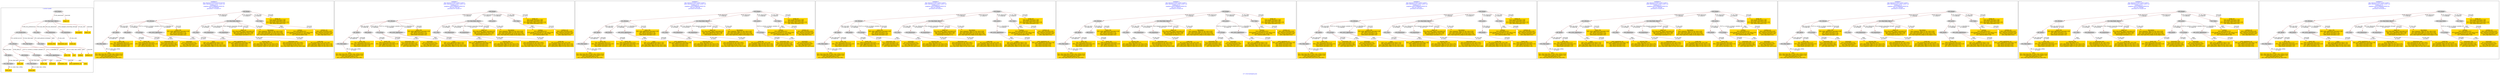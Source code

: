 digraph n0 {
fontcolor="blue"
remincross="true"
label="s27-s-the-huntington.json"
subgraph cluster_0 {
label="1-correct model"
n2[style="filled",color="white",fillcolor="lightgray",label="E12_Production1"];
n3[style="filled",color="white",fillcolor="lightgray",label="E21_Person1"];
n4[style="filled",color="white",fillcolor="lightgray",label="E52_Time-Span3"];
n5[style="filled",color="white",fillcolor="lightgray",label="E55_Type1"];
n6[style="filled",color="white",fillcolor="lightgray",label="E67_Birth1"];
n7[style="filled",color="white",fillcolor="lightgray",label="E69_Death1"];
n8[style="filled",color="white",fillcolor="lightgray",label="E74_Group1"];
n9[style="filled",color="white",fillcolor="lightgray",label="E82_Actor_Appellation1"];
n10[style="filled",color="white",fillcolor="lightgray",label="E22_Man-Made_Object1"];
n11[style="filled",color="white",fillcolor="lightgray",label="E35_Title1"];
n12[style="filled",color="white",fillcolor="lightgray",label="E54_Dimension1"];
n13[style="filled",color="white",fillcolor="lightgray",label="E8_Acquisition1"];
n14[style="filled",color="white",fillcolor="lightgray",label="E38_Image1"];
n15[style="filled",color="white",fillcolor="lightgray",label="E52_Time-Span1"];
n16[style="filled",color="white",fillcolor="lightgray",label="E52_Time-Span2"];
n17[shape="plaintext",style="filled",fillcolor="gold",label="Artwork_Title"];
n18[shape="plaintext",style="filled",fillcolor="gold",label="Death_URI"];
n19[shape="plaintext",style="filled",fillcolor="gold",label="credit_line"];
n20[shape="plaintext",style="filled",fillcolor="gold",label="date"];
n21[shape="plaintext",style="filled",fillcolor="gold",label="nationality"];
n22[shape="plaintext",style="filled",fillcolor="gold",label="artist_appellation_uri"];
n23[shape="plaintext",style="filled",fillcolor="gold",label="dimensions_inch"];
n24[shape="plaintext",style="filled",fillcolor="gold",label="name"];
n25[shape="plaintext",style="filled",fillcolor="gold",label="description"];
n26[shape="plaintext",style="filled",fillcolor="gold",label="artist_URI"];
n27[shape="plaintext",style="filled",fillcolor="gold",label="image_url"];
n28[shape="plaintext",style="filled",fillcolor="gold",label="object_uri"];
n29[shape="plaintext",style="filled",fillcolor="gold",label="medium"];
n30[shape="plaintext",style="filled",fillcolor="gold",label="Nationality_URI"];
n31[shape="plaintext",style="filled",fillcolor="gold",label="death_date"];
n32[shape="plaintext",style="filled",fillcolor="gold",label="Birth_URI"];
n33[shape="plaintext",style="filled",fillcolor="gold",label="birth_date"];
n34[shape="plaintext",style="filled",fillcolor="gold",label="medium_uri"];
}
subgraph cluster_1 {
label="candidate 0\nlink coherence:0.037037037037037035\nnode coherence:0.07142857142857142\nconfidence:1.0\nmapping score:0.3988095238095238\ncost:1610.805839\n-precision:0.73-recall:0.57"
n36[style="filled",color="white",fillcolor="lightgray",label="E21_Person1"];
n37[style="filled",color="white",fillcolor="lightgray",label="E67_Birth1"];
n38[style="filled",color="white",fillcolor="lightgray",label="E69_Death1"];
n39[style="filled",color="white",fillcolor="lightgray",label="E74_Group1"];
n40[style="filled",color="white",fillcolor="lightgray",label="E82_Actor_Appellation1"];
n41[style="filled",color="white",fillcolor="lightgray",label="E22_Man-Made_Object1"];
n42[style="filled",color="white",fillcolor="lightgray",label="E35_Title1"];
n43[style="filled",color="white",fillcolor="lightgray",label="E54_Dimension1"];
n44[style="filled",color="white",fillcolor="lightgray",label="E8_Acquisition1"];
n45[style="filled",color="white",fillcolor="lightgray",label="E38_Image1"];
n46[style="filled",color="white",fillcolor="lightgray",label="E55_Type1"];
n47[style="filled",color="white",fillcolor="lightgray",label="E52_Time-Span1"];
n48[shape="plaintext",style="filled",fillcolor="gold",label="credit_line\n[E8_Acquisition,P3_has_note,0.66]\n[E33_Linguistic_Object,P3_has_note,0.119]\n[E22_Man-Made_Object,P3_has_note,0.119]\n[E73_Information_Object,P3_has_note,0.102]"];
n49[shape="plaintext",style="filled",fillcolor="gold",label="image_url\n[E38_Image,classLink,0.586]\n[E53_Place,classLink,0.146]\n[E22_Man-Made_Object,classLink,0.136]\n[E67_Birth,classLink,0.132]"];
n50[shape="plaintext",style="filled",fillcolor="gold",label="medium\n[E55_Type,label,0.351]\n[E29_Design_or_Procedure,P3_has_note,0.243]\n[E12_Production,P3_has_note,0.208]\n[E57_Material,label,0.198]"];
n51[shape="plaintext",style="filled",fillcolor="gold",label="dimensions_inch\n[E54_Dimension,P3_has_note,0.661]\n[E34_Inscription,P3_has_note,0.141]\n[E12_Production,P3_has_note,0.1]\n[E22_Man-Made_Object,P3_has_note,0.098]"];
n52[shape="plaintext",style="filled",fillcolor="gold",label="medium_uri\n[E55_Type,classLink,0.419]\n[E57_Material,classLink,0.301]\n[E74_Group,classLink,0.239]\n[E55_Type,label,0.041]"];
n53[shape="plaintext",style="filled",fillcolor="gold",label="Nationality_URI\n[E74_Group,classLink,0.715]\n[E55_Type,classLink,0.164]\n[E57_Material,classLink,0.083]\n[E55_Type,label,0.038]"];
n54[shape="plaintext",style="filled",fillcolor="gold",label="date\n[E52_Time-Span,P82_at_some_time_within,0.614]\n[E52_Time-Span,P82a_begin_of_the_begin,0.192]\n[E52_Time-Span,label,0.103]\n[E52_Time-Span,P82b_end_of_the_end,0.091]"];
n55[shape="plaintext",style="filled",fillcolor="gold",label="Artwork_Title\n[E35_Title,label,0.353]\n[E22_Man-Made_Object,P3_has_note,0.244]\n[E73_Information_Object,P3_has_note,0.217]\n[E33_Linguistic_Object,P3_has_note,0.186]"];
n56[shape="plaintext",style="filled",fillcolor="gold",label="nationality\n[E74_Group,label,0.525]\n[E74_Group,classLink,0.362]\n[E55_Type,label,0.061]\n[E21_Person,P3_has_note,0.052]"];
n57[shape="plaintext",style="filled",fillcolor="gold",label="name\n[E82_Actor_Appellation,label,0.702]\n[E8_Acquisition,P3_has_note,0.103]\n[E22_Man-Made_Object,P3_has_note,0.102]\n[E73_Information_Object,P3_has_note,0.092]"];
n58[shape="plaintext",style="filled",fillcolor="gold",label="artist_URI\n[E82_Actor_Appellation,classLink,0.338]\n[E67_Birth,classLink,0.274]\n[E21_Person,classLink,0.246]\n[E69_Death,classLink,0.142]"];
n59[shape="plaintext",style="filled",fillcolor="gold",label="Birth_URI\n[E67_Birth,classLink,0.572]\n[E82_Actor_Appellation,classLink,0.181]\n[E21_Person,classLink,0.129]\n[E69_Death,classLink,0.119]"];
n60[shape="plaintext",style="filled",fillcolor="gold",label="object_uri\n[E22_Man-Made_Object,classLink,0.32]\n[E82_Actor_Appellation,label,0.289]\n[E8_Acquisition,P3_has_note,0.22]\n[E38_Image,classLink,0.171]"];
n61[shape="plaintext",style="filled",fillcolor="gold",label="Death_URI\n[E69_Death,classLink,0.453]\n[E82_Actor_Appellation,classLink,0.218]\n[E67_Birth,classLink,0.173]\n[E21_Person,classLink,0.156]"];
n62[shape="plaintext",style="filled",fillcolor="gold",label="description\n[E33_Linguistic_Object,P3_has_note,0.324]\n[E22_Man-Made_Object,P3_has_note,0.305]\n[E52_Time-Span,P82b_end_of_the_end,0.239]\n[E52_Time-Span,P82a_begin_of_the_begin,0.132]"];
n63[shape="plaintext",style="filled",fillcolor="gold",label="artist_appellation_uri\n[E82_Actor_Appellation,classLink,0.708]\n[E21_Person,classLink,0.209]\n[E67_Birth,classLink,0.055]\n[E69_Death,classLink,0.028]"];
}
subgraph cluster_2 {
label="candidate 1\nlink coherence:0.03571428571428571\nnode coherence:0.07142857142857142\nconfidence:1.0\nmapping score:0.3988095238095238\ncost:1611.805148\n-precision:0.67-recall:0.57"
n65[style="filled",color="white",fillcolor="lightgray",label="E21_Person1"];
n66[style="filled",color="white",fillcolor="lightgray",label="E67_Birth1"];
n67[style="filled",color="white",fillcolor="lightgray",label="E69_Death1"];
n68[style="filled",color="white",fillcolor="lightgray",label="E74_Group1"];
n69[style="filled",color="white",fillcolor="lightgray",label="E82_Actor_Appellation1"];
n70[style="filled",color="white",fillcolor="lightgray",label="E22_Man-Made_Object1"];
n71[style="filled",color="white",fillcolor="lightgray",label="E35_Title1"];
n72[style="filled",color="white",fillcolor="lightgray",label="E54_Dimension1"];
n73[style="filled",color="white",fillcolor="lightgray",label="E8_Acquisition1"];
n74[style="filled",color="white",fillcolor="lightgray",label="E38_Image1"];
n75[style="filled",color="white",fillcolor="lightgray",label="E39_Actor1"];
n76[style="filled",color="white",fillcolor="lightgray",label="E55_Type1"];
n77[style="filled",color="white",fillcolor="lightgray",label="E52_Time-Span1"];
n78[shape="plaintext",style="filled",fillcolor="gold",label="credit_line\n[E8_Acquisition,P3_has_note,0.66]\n[E33_Linguistic_Object,P3_has_note,0.119]\n[E22_Man-Made_Object,P3_has_note,0.119]\n[E73_Information_Object,P3_has_note,0.102]"];
n79[shape="plaintext",style="filled",fillcolor="gold",label="image_url\n[E38_Image,classLink,0.586]\n[E53_Place,classLink,0.146]\n[E22_Man-Made_Object,classLink,0.136]\n[E67_Birth,classLink,0.132]"];
n80[shape="plaintext",style="filled",fillcolor="gold",label="medium\n[E55_Type,label,0.351]\n[E29_Design_or_Procedure,P3_has_note,0.243]\n[E12_Production,P3_has_note,0.208]\n[E57_Material,label,0.198]"];
n81[shape="plaintext",style="filled",fillcolor="gold",label="dimensions_inch\n[E54_Dimension,P3_has_note,0.661]\n[E34_Inscription,P3_has_note,0.141]\n[E12_Production,P3_has_note,0.1]\n[E22_Man-Made_Object,P3_has_note,0.098]"];
n82[shape="plaintext",style="filled",fillcolor="gold",label="medium_uri\n[E55_Type,classLink,0.419]\n[E57_Material,classLink,0.301]\n[E74_Group,classLink,0.239]\n[E55_Type,label,0.041]"];
n83[shape="plaintext",style="filled",fillcolor="gold",label="Nationality_URI\n[E74_Group,classLink,0.715]\n[E55_Type,classLink,0.164]\n[E57_Material,classLink,0.083]\n[E55_Type,label,0.038]"];
n84[shape="plaintext",style="filled",fillcolor="gold",label="date\n[E52_Time-Span,P82_at_some_time_within,0.614]\n[E52_Time-Span,P82a_begin_of_the_begin,0.192]\n[E52_Time-Span,label,0.103]\n[E52_Time-Span,P82b_end_of_the_end,0.091]"];
n85[shape="plaintext",style="filled",fillcolor="gold",label="Artwork_Title\n[E35_Title,label,0.353]\n[E22_Man-Made_Object,P3_has_note,0.244]\n[E73_Information_Object,P3_has_note,0.217]\n[E33_Linguistic_Object,P3_has_note,0.186]"];
n86[shape="plaintext",style="filled",fillcolor="gold",label="nationality\n[E74_Group,label,0.525]\n[E74_Group,classLink,0.362]\n[E55_Type,label,0.061]\n[E21_Person,P3_has_note,0.052]"];
n87[shape="plaintext",style="filled",fillcolor="gold",label="name\n[E82_Actor_Appellation,label,0.702]\n[E8_Acquisition,P3_has_note,0.103]\n[E22_Man-Made_Object,P3_has_note,0.102]\n[E73_Information_Object,P3_has_note,0.092]"];
n88[shape="plaintext",style="filled",fillcolor="gold",label="artist_URI\n[E82_Actor_Appellation,classLink,0.338]\n[E67_Birth,classLink,0.274]\n[E21_Person,classLink,0.246]\n[E69_Death,classLink,0.142]"];
n89[shape="plaintext",style="filled",fillcolor="gold",label="Birth_URI\n[E67_Birth,classLink,0.572]\n[E82_Actor_Appellation,classLink,0.181]\n[E21_Person,classLink,0.129]\n[E69_Death,classLink,0.119]"];
n90[shape="plaintext",style="filled",fillcolor="gold",label="object_uri\n[E22_Man-Made_Object,classLink,0.32]\n[E82_Actor_Appellation,label,0.289]\n[E8_Acquisition,P3_has_note,0.22]\n[E38_Image,classLink,0.171]"];
n91[shape="plaintext",style="filled",fillcolor="gold",label="Death_URI\n[E69_Death,classLink,0.453]\n[E82_Actor_Appellation,classLink,0.218]\n[E67_Birth,classLink,0.173]\n[E21_Person,classLink,0.156]"];
n92[shape="plaintext",style="filled",fillcolor="gold",label="description\n[E33_Linguistic_Object,P3_has_note,0.324]\n[E22_Man-Made_Object,P3_has_note,0.305]\n[E52_Time-Span,P82b_end_of_the_end,0.239]\n[E52_Time-Span,P82a_begin_of_the_begin,0.132]"];
n93[shape="plaintext",style="filled",fillcolor="gold",label="artist_appellation_uri\n[E82_Actor_Appellation,classLink,0.708]\n[E21_Person,classLink,0.209]\n[E67_Birth,classLink,0.055]\n[E69_Death,classLink,0.028]"];
}
subgraph cluster_3 {
label="candidate 2\nlink coherence:0.03571428571428571\nnode coherence:0.07142857142857142\nconfidence:1.0\nmapping score:0.3988095238095238\ncost:1611.805198\n-precision:0.58-recall:0.5"
n95[style="filled",color="white",fillcolor="lightgray",label="E21_Person1"];
n96[style="filled",color="white",fillcolor="lightgray",label="E67_Birth1"];
n97[style="filled",color="white",fillcolor="lightgray",label="E69_Death1"];
n98[style="filled",color="white",fillcolor="lightgray",label="E82_Actor_Appellation1"];
n99[style="filled",color="white",fillcolor="lightgray",label="E22_Man-Made_Object1"];
n100[style="filled",color="white",fillcolor="lightgray",label="E35_Title1"];
n101[style="filled",color="white",fillcolor="lightgray",label="E54_Dimension1"];
n102[style="filled",color="white",fillcolor="lightgray",label="E8_Acquisition1"];
n103[style="filled",color="white",fillcolor="lightgray",label="E38_Image1"];
n104[style="filled",color="white",fillcolor="lightgray",label="E39_Actor1"];
n105[style="filled",color="white",fillcolor="lightgray",label="E55_Type1"];
n106[style="filled",color="white",fillcolor="lightgray",label="E74_Group1"];
n107[style="filled",color="white",fillcolor="lightgray",label="E52_Time-Span1"];
n108[shape="plaintext",style="filled",fillcolor="gold",label="credit_line\n[E8_Acquisition,P3_has_note,0.66]\n[E33_Linguistic_Object,P3_has_note,0.119]\n[E22_Man-Made_Object,P3_has_note,0.119]\n[E73_Information_Object,P3_has_note,0.102]"];
n109[shape="plaintext",style="filled",fillcolor="gold",label="image_url\n[E38_Image,classLink,0.586]\n[E53_Place,classLink,0.146]\n[E22_Man-Made_Object,classLink,0.136]\n[E67_Birth,classLink,0.132]"];
n110[shape="plaintext",style="filled",fillcolor="gold",label="medium\n[E55_Type,label,0.351]\n[E29_Design_or_Procedure,P3_has_note,0.243]\n[E12_Production,P3_has_note,0.208]\n[E57_Material,label,0.198]"];
n111[shape="plaintext",style="filled",fillcolor="gold",label="dimensions_inch\n[E54_Dimension,P3_has_note,0.661]\n[E34_Inscription,P3_has_note,0.141]\n[E12_Production,P3_has_note,0.1]\n[E22_Man-Made_Object,P3_has_note,0.098]"];
n112[shape="plaintext",style="filled",fillcolor="gold",label="medium_uri\n[E55_Type,classLink,0.419]\n[E57_Material,classLink,0.301]\n[E74_Group,classLink,0.239]\n[E55_Type,label,0.041]"];
n113[shape="plaintext",style="filled",fillcolor="gold",label="Nationality_URI\n[E74_Group,classLink,0.715]\n[E55_Type,classLink,0.164]\n[E57_Material,classLink,0.083]\n[E55_Type,label,0.038]"];
n114[shape="plaintext",style="filled",fillcolor="gold",label="date\n[E52_Time-Span,P82_at_some_time_within,0.614]\n[E52_Time-Span,P82a_begin_of_the_begin,0.192]\n[E52_Time-Span,label,0.103]\n[E52_Time-Span,P82b_end_of_the_end,0.091]"];
n115[shape="plaintext",style="filled",fillcolor="gold",label="Artwork_Title\n[E35_Title,label,0.353]\n[E22_Man-Made_Object,P3_has_note,0.244]\n[E73_Information_Object,P3_has_note,0.217]\n[E33_Linguistic_Object,P3_has_note,0.186]"];
n116[shape="plaintext",style="filled",fillcolor="gold",label="nationality\n[E74_Group,label,0.525]\n[E74_Group,classLink,0.362]\n[E55_Type,label,0.061]\n[E21_Person,P3_has_note,0.052]"];
n117[shape="plaintext",style="filled",fillcolor="gold",label="name\n[E82_Actor_Appellation,label,0.702]\n[E8_Acquisition,P3_has_note,0.103]\n[E22_Man-Made_Object,P3_has_note,0.102]\n[E73_Information_Object,P3_has_note,0.092]"];
n118[shape="plaintext",style="filled",fillcolor="gold",label="artist_URI\n[E82_Actor_Appellation,classLink,0.338]\n[E67_Birth,classLink,0.274]\n[E21_Person,classLink,0.246]\n[E69_Death,classLink,0.142]"];
n119[shape="plaintext",style="filled",fillcolor="gold",label="Birth_URI\n[E67_Birth,classLink,0.572]\n[E82_Actor_Appellation,classLink,0.181]\n[E21_Person,classLink,0.129]\n[E69_Death,classLink,0.119]"];
n120[shape="plaintext",style="filled",fillcolor="gold",label="object_uri\n[E22_Man-Made_Object,classLink,0.32]\n[E82_Actor_Appellation,label,0.289]\n[E8_Acquisition,P3_has_note,0.22]\n[E38_Image,classLink,0.171]"];
n121[shape="plaintext",style="filled",fillcolor="gold",label="Death_URI\n[E69_Death,classLink,0.453]\n[E82_Actor_Appellation,classLink,0.218]\n[E67_Birth,classLink,0.173]\n[E21_Person,classLink,0.156]"];
n122[shape="plaintext",style="filled",fillcolor="gold",label="description\n[E33_Linguistic_Object,P3_has_note,0.324]\n[E22_Man-Made_Object,P3_has_note,0.305]\n[E52_Time-Span,P82b_end_of_the_end,0.239]\n[E52_Time-Span,P82a_begin_of_the_begin,0.132]"];
n123[shape="plaintext",style="filled",fillcolor="gold",label="artist_appellation_uri\n[E82_Actor_Appellation,classLink,0.708]\n[E21_Person,classLink,0.209]\n[E67_Birth,classLink,0.055]\n[E69_Death,classLink,0.028]"];
}
subgraph cluster_4 {
label="candidate 3\nlink coherence:0.03571428571428571\nnode coherence:0.07142857142857142\nconfidence:1.0\nmapping score:0.3988095238095238\ncost:1611.805462\n-precision:0.58-recall:0.5"
n125[style="filled",color="white",fillcolor="lightgray",label="E21_Person1"];
n126[style="filled",color="white",fillcolor="lightgray",label="E67_Birth1"];
n127[style="filled",color="white",fillcolor="lightgray",label="E69_Death1"];
n128[style="filled",color="white",fillcolor="lightgray",label="E74_Group1"];
n129[style="filled",color="white",fillcolor="lightgray",label="E22_Man-Made_Object1"];
n130[style="filled",color="white",fillcolor="lightgray",label="E35_Title1"];
n131[style="filled",color="white",fillcolor="lightgray",label="E54_Dimension1"];
n132[style="filled",color="white",fillcolor="lightgray",label="E8_Acquisition1"];
n133[style="filled",color="white",fillcolor="lightgray",label="E38_Image1"];
n134[style="filled",color="white",fillcolor="lightgray",label="E39_Actor1"];
n135[style="filled",color="white",fillcolor="lightgray",label="E55_Type1"];
n136[style="filled",color="white",fillcolor="lightgray",label="E82_Actor_Appellation1"];
n137[style="filled",color="white",fillcolor="lightgray",label="E52_Time-Span1"];
n138[shape="plaintext",style="filled",fillcolor="gold",label="credit_line\n[E8_Acquisition,P3_has_note,0.66]\n[E33_Linguistic_Object,P3_has_note,0.119]\n[E22_Man-Made_Object,P3_has_note,0.119]\n[E73_Information_Object,P3_has_note,0.102]"];
n139[shape="plaintext",style="filled",fillcolor="gold",label="image_url\n[E38_Image,classLink,0.586]\n[E53_Place,classLink,0.146]\n[E22_Man-Made_Object,classLink,0.136]\n[E67_Birth,classLink,0.132]"];
n140[shape="plaintext",style="filled",fillcolor="gold",label="medium\n[E55_Type,label,0.351]\n[E29_Design_or_Procedure,P3_has_note,0.243]\n[E12_Production,P3_has_note,0.208]\n[E57_Material,label,0.198]"];
n141[shape="plaintext",style="filled",fillcolor="gold",label="dimensions_inch\n[E54_Dimension,P3_has_note,0.661]\n[E34_Inscription,P3_has_note,0.141]\n[E12_Production,P3_has_note,0.1]\n[E22_Man-Made_Object,P3_has_note,0.098]"];
n142[shape="plaintext",style="filled",fillcolor="gold",label="medium_uri\n[E55_Type,classLink,0.419]\n[E57_Material,classLink,0.301]\n[E74_Group,classLink,0.239]\n[E55_Type,label,0.041]"];
n143[shape="plaintext",style="filled",fillcolor="gold",label="Nationality_URI\n[E74_Group,classLink,0.715]\n[E55_Type,classLink,0.164]\n[E57_Material,classLink,0.083]\n[E55_Type,label,0.038]"];
n144[shape="plaintext",style="filled",fillcolor="gold",label="date\n[E52_Time-Span,P82_at_some_time_within,0.614]\n[E52_Time-Span,P82a_begin_of_the_begin,0.192]\n[E52_Time-Span,label,0.103]\n[E52_Time-Span,P82b_end_of_the_end,0.091]"];
n145[shape="plaintext",style="filled",fillcolor="gold",label="Artwork_Title\n[E35_Title,label,0.353]\n[E22_Man-Made_Object,P3_has_note,0.244]\n[E73_Information_Object,P3_has_note,0.217]\n[E33_Linguistic_Object,P3_has_note,0.186]"];
n146[shape="plaintext",style="filled",fillcolor="gold",label="nationality\n[E74_Group,label,0.525]\n[E74_Group,classLink,0.362]\n[E55_Type,label,0.061]\n[E21_Person,P3_has_note,0.052]"];
n147[shape="plaintext",style="filled",fillcolor="gold",label="name\n[E82_Actor_Appellation,label,0.702]\n[E8_Acquisition,P3_has_note,0.103]\n[E22_Man-Made_Object,P3_has_note,0.102]\n[E73_Information_Object,P3_has_note,0.092]"];
n148[shape="plaintext",style="filled",fillcolor="gold",label="artist_URI\n[E82_Actor_Appellation,classLink,0.338]\n[E67_Birth,classLink,0.274]\n[E21_Person,classLink,0.246]\n[E69_Death,classLink,0.142]"];
n149[shape="plaintext",style="filled",fillcolor="gold",label="Birth_URI\n[E67_Birth,classLink,0.572]\n[E82_Actor_Appellation,classLink,0.181]\n[E21_Person,classLink,0.129]\n[E69_Death,classLink,0.119]"];
n150[shape="plaintext",style="filled",fillcolor="gold",label="object_uri\n[E22_Man-Made_Object,classLink,0.32]\n[E82_Actor_Appellation,label,0.289]\n[E8_Acquisition,P3_has_note,0.22]\n[E38_Image,classLink,0.171]"];
n151[shape="plaintext",style="filled",fillcolor="gold",label="Death_URI\n[E69_Death,classLink,0.453]\n[E82_Actor_Appellation,classLink,0.218]\n[E67_Birth,classLink,0.173]\n[E21_Person,classLink,0.156]"];
n152[shape="plaintext",style="filled",fillcolor="gold",label="description\n[E33_Linguistic_Object,P3_has_note,0.324]\n[E22_Man-Made_Object,P3_has_note,0.305]\n[E52_Time-Span,P82b_end_of_the_end,0.239]\n[E52_Time-Span,P82a_begin_of_the_begin,0.132]"];
n153[shape="plaintext",style="filled",fillcolor="gold",label="artist_appellation_uri\n[E82_Actor_Appellation,classLink,0.708]\n[E21_Person,classLink,0.209]\n[E67_Birth,classLink,0.055]\n[E69_Death,classLink,0.028]"];
}
subgraph cluster_5 {
label="candidate 4\nlink coherence:0.03571428571428571\nnode coherence:0.07142857142857142\nconfidence:1.0\nmapping score:0.3988095238095238\ncost:1611.805512\n-precision:0.5-recall:0.43"
n155[style="filled",color="white",fillcolor="lightgray",label="E21_Person1"];
n156[style="filled",color="white",fillcolor="lightgray",label="E67_Birth1"];
n157[style="filled",color="white",fillcolor="lightgray",label="E69_Death1"];
n158[style="filled",color="white",fillcolor="lightgray",label="E22_Man-Made_Object1"];
n159[style="filled",color="white",fillcolor="lightgray",label="E35_Title1"];
n160[style="filled",color="white",fillcolor="lightgray",label="E54_Dimension1"];
n161[style="filled",color="white",fillcolor="lightgray",label="E8_Acquisition1"];
n162[style="filled",color="white",fillcolor="lightgray",label="E38_Image1"];
n163[style="filled",color="white",fillcolor="lightgray",label="E39_Actor1"];
n164[style="filled",color="white",fillcolor="lightgray",label="E55_Type1"];
n165[style="filled",color="white",fillcolor="lightgray",label="E74_Group1"];
n166[style="filled",color="white",fillcolor="lightgray",label="E82_Actor_Appellation1"];
n167[style="filled",color="white",fillcolor="lightgray",label="E52_Time-Span1"];
n168[shape="plaintext",style="filled",fillcolor="gold",label="credit_line\n[E8_Acquisition,P3_has_note,0.66]\n[E33_Linguistic_Object,P3_has_note,0.119]\n[E22_Man-Made_Object,P3_has_note,0.119]\n[E73_Information_Object,P3_has_note,0.102]"];
n169[shape="plaintext",style="filled",fillcolor="gold",label="image_url\n[E38_Image,classLink,0.586]\n[E53_Place,classLink,0.146]\n[E22_Man-Made_Object,classLink,0.136]\n[E67_Birth,classLink,0.132]"];
n170[shape="plaintext",style="filled",fillcolor="gold",label="medium\n[E55_Type,label,0.351]\n[E29_Design_or_Procedure,P3_has_note,0.243]\n[E12_Production,P3_has_note,0.208]\n[E57_Material,label,0.198]"];
n171[shape="plaintext",style="filled",fillcolor="gold",label="dimensions_inch\n[E54_Dimension,P3_has_note,0.661]\n[E34_Inscription,P3_has_note,0.141]\n[E12_Production,P3_has_note,0.1]\n[E22_Man-Made_Object,P3_has_note,0.098]"];
n172[shape="plaintext",style="filled",fillcolor="gold",label="medium_uri\n[E55_Type,classLink,0.419]\n[E57_Material,classLink,0.301]\n[E74_Group,classLink,0.239]\n[E55_Type,label,0.041]"];
n173[shape="plaintext",style="filled",fillcolor="gold",label="Nationality_URI\n[E74_Group,classLink,0.715]\n[E55_Type,classLink,0.164]\n[E57_Material,classLink,0.083]\n[E55_Type,label,0.038]"];
n174[shape="plaintext",style="filled",fillcolor="gold",label="date\n[E52_Time-Span,P82_at_some_time_within,0.614]\n[E52_Time-Span,P82a_begin_of_the_begin,0.192]\n[E52_Time-Span,label,0.103]\n[E52_Time-Span,P82b_end_of_the_end,0.091]"];
n175[shape="plaintext",style="filled",fillcolor="gold",label="Artwork_Title\n[E35_Title,label,0.353]\n[E22_Man-Made_Object,P3_has_note,0.244]\n[E73_Information_Object,P3_has_note,0.217]\n[E33_Linguistic_Object,P3_has_note,0.186]"];
n176[shape="plaintext",style="filled",fillcolor="gold",label="nationality\n[E74_Group,label,0.525]\n[E74_Group,classLink,0.362]\n[E55_Type,label,0.061]\n[E21_Person,P3_has_note,0.052]"];
n177[shape="plaintext",style="filled",fillcolor="gold",label="name\n[E82_Actor_Appellation,label,0.702]\n[E8_Acquisition,P3_has_note,0.103]\n[E22_Man-Made_Object,P3_has_note,0.102]\n[E73_Information_Object,P3_has_note,0.092]"];
n178[shape="plaintext",style="filled",fillcolor="gold",label="artist_URI\n[E82_Actor_Appellation,classLink,0.338]\n[E67_Birth,classLink,0.274]\n[E21_Person,classLink,0.246]\n[E69_Death,classLink,0.142]"];
n179[shape="plaintext",style="filled",fillcolor="gold",label="Birth_URI\n[E67_Birth,classLink,0.572]\n[E82_Actor_Appellation,classLink,0.181]\n[E21_Person,classLink,0.129]\n[E69_Death,classLink,0.119]"];
n180[shape="plaintext",style="filled",fillcolor="gold",label="object_uri\n[E22_Man-Made_Object,classLink,0.32]\n[E82_Actor_Appellation,label,0.289]\n[E8_Acquisition,P3_has_note,0.22]\n[E38_Image,classLink,0.171]"];
n181[shape="plaintext",style="filled",fillcolor="gold",label="Death_URI\n[E69_Death,classLink,0.453]\n[E82_Actor_Appellation,classLink,0.218]\n[E67_Birth,classLink,0.173]\n[E21_Person,classLink,0.156]"];
n182[shape="plaintext",style="filled",fillcolor="gold",label="description\n[E33_Linguistic_Object,P3_has_note,0.324]\n[E22_Man-Made_Object,P3_has_note,0.305]\n[E52_Time-Span,P82b_end_of_the_end,0.239]\n[E52_Time-Span,P82a_begin_of_the_begin,0.132]"];
n183[shape="plaintext",style="filled",fillcolor="gold",label="artist_appellation_uri\n[E82_Actor_Appellation,classLink,0.708]\n[E21_Person,classLink,0.209]\n[E67_Birth,classLink,0.055]\n[E69_Death,classLink,0.028]"];
}
subgraph cluster_6 {
label="candidate 5\nlink coherence:0.03571428571428571\nnode coherence:0.07142857142857142\nconfidence:1.0\nmapping score:0.3988095238095238\ncost:1611.805544\n-precision:0.58-recall:0.5"
n185[style="filled",color="white",fillcolor="lightgray",label="E21_Person1"];
n186[style="filled",color="white",fillcolor="lightgray",label="E67_Birth1"];
n187[style="filled",color="white",fillcolor="lightgray",label="E74_Group1"];
n188[style="filled",color="white",fillcolor="lightgray",label="E82_Actor_Appellation1"];
n189[style="filled",color="white",fillcolor="lightgray",label="E22_Man-Made_Object1"];
n190[style="filled",color="white",fillcolor="lightgray",label="E35_Title1"];
n191[style="filled",color="white",fillcolor="lightgray",label="E54_Dimension1"];
n192[style="filled",color="white",fillcolor="lightgray",label="E8_Acquisition1"];
n193[style="filled",color="white",fillcolor="lightgray",label="E38_Image1"];
n194[style="filled",color="white",fillcolor="lightgray",label="E39_Actor1"];
n195[style="filled",color="white",fillcolor="lightgray",label="E55_Type1"];
n196[style="filled",color="white",fillcolor="lightgray",label="E69_Death1"];
n197[style="filled",color="white",fillcolor="lightgray",label="E52_Time-Span1"];
n198[shape="plaintext",style="filled",fillcolor="gold",label="credit_line\n[E8_Acquisition,P3_has_note,0.66]\n[E33_Linguistic_Object,P3_has_note,0.119]\n[E22_Man-Made_Object,P3_has_note,0.119]\n[E73_Information_Object,P3_has_note,0.102]"];
n199[shape="plaintext",style="filled",fillcolor="gold",label="image_url\n[E38_Image,classLink,0.586]\n[E53_Place,classLink,0.146]\n[E22_Man-Made_Object,classLink,0.136]\n[E67_Birth,classLink,0.132]"];
n200[shape="plaintext",style="filled",fillcolor="gold",label="medium\n[E55_Type,label,0.351]\n[E29_Design_or_Procedure,P3_has_note,0.243]\n[E12_Production,P3_has_note,0.208]\n[E57_Material,label,0.198]"];
n201[shape="plaintext",style="filled",fillcolor="gold",label="dimensions_inch\n[E54_Dimension,P3_has_note,0.661]\n[E34_Inscription,P3_has_note,0.141]\n[E12_Production,P3_has_note,0.1]\n[E22_Man-Made_Object,P3_has_note,0.098]"];
n202[shape="plaintext",style="filled",fillcolor="gold",label="medium_uri\n[E55_Type,classLink,0.419]\n[E57_Material,classLink,0.301]\n[E74_Group,classLink,0.239]\n[E55_Type,label,0.041]"];
n203[shape="plaintext",style="filled",fillcolor="gold",label="Nationality_URI\n[E74_Group,classLink,0.715]\n[E55_Type,classLink,0.164]\n[E57_Material,classLink,0.083]\n[E55_Type,label,0.038]"];
n204[shape="plaintext",style="filled",fillcolor="gold",label="date\n[E52_Time-Span,P82_at_some_time_within,0.614]\n[E52_Time-Span,P82a_begin_of_the_begin,0.192]\n[E52_Time-Span,label,0.103]\n[E52_Time-Span,P82b_end_of_the_end,0.091]"];
n205[shape="plaintext",style="filled",fillcolor="gold",label="Artwork_Title\n[E35_Title,label,0.353]\n[E22_Man-Made_Object,P3_has_note,0.244]\n[E73_Information_Object,P3_has_note,0.217]\n[E33_Linguistic_Object,P3_has_note,0.186]"];
n206[shape="plaintext",style="filled",fillcolor="gold",label="nationality\n[E74_Group,label,0.525]\n[E74_Group,classLink,0.362]\n[E55_Type,label,0.061]\n[E21_Person,P3_has_note,0.052]"];
n207[shape="plaintext",style="filled",fillcolor="gold",label="name\n[E82_Actor_Appellation,label,0.702]\n[E8_Acquisition,P3_has_note,0.103]\n[E22_Man-Made_Object,P3_has_note,0.102]\n[E73_Information_Object,P3_has_note,0.092]"];
n208[shape="plaintext",style="filled",fillcolor="gold",label="artist_URI\n[E82_Actor_Appellation,classLink,0.338]\n[E67_Birth,classLink,0.274]\n[E21_Person,classLink,0.246]\n[E69_Death,classLink,0.142]"];
n209[shape="plaintext",style="filled",fillcolor="gold",label="Birth_URI\n[E67_Birth,classLink,0.572]\n[E82_Actor_Appellation,classLink,0.181]\n[E21_Person,classLink,0.129]\n[E69_Death,classLink,0.119]"];
n210[shape="plaintext",style="filled",fillcolor="gold",label="object_uri\n[E22_Man-Made_Object,classLink,0.32]\n[E82_Actor_Appellation,label,0.289]\n[E8_Acquisition,P3_has_note,0.22]\n[E38_Image,classLink,0.171]"];
n211[shape="plaintext",style="filled",fillcolor="gold",label="Death_URI\n[E69_Death,classLink,0.453]\n[E82_Actor_Appellation,classLink,0.218]\n[E67_Birth,classLink,0.173]\n[E21_Person,classLink,0.156]"];
n212[shape="plaintext",style="filled",fillcolor="gold",label="description\n[E33_Linguistic_Object,P3_has_note,0.324]\n[E22_Man-Made_Object,P3_has_note,0.305]\n[E52_Time-Span,P82b_end_of_the_end,0.239]\n[E52_Time-Span,P82a_begin_of_the_begin,0.132]"];
n213[shape="plaintext",style="filled",fillcolor="gold",label="artist_appellation_uri\n[E82_Actor_Appellation,classLink,0.708]\n[E21_Person,classLink,0.209]\n[E67_Birth,classLink,0.055]\n[E69_Death,classLink,0.028]"];
}
subgraph cluster_7 {
label="candidate 6\nlink coherence:0.03571428571428571\nnode coherence:0.07142857142857142\nconfidence:1.0\nmapping score:0.3988095238095238\ncost:1611.805594\n-precision:0.5-recall:0.43"
n215[style="filled",color="white",fillcolor="lightgray",label="E21_Person1"];
n216[style="filled",color="white",fillcolor="lightgray",label="E67_Birth1"];
n217[style="filled",color="white",fillcolor="lightgray",label="E82_Actor_Appellation1"];
n218[style="filled",color="white",fillcolor="lightgray",label="E22_Man-Made_Object1"];
n219[style="filled",color="white",fillcolor="lightgray",label="E35_Title1"];
n220[style="filled",color="white",fillcolor="lightgray",label="E54_Dimension1"];
n221[style="filled",color="white",fillcolor="lightgray",label="E8_Acquisition1"];
n222[style="filled",color="white",fillcolor="lightgray",label="E38_Image1"];
n223[style="filled",color="white",fillcolor="lightgray",label="E39_Actor1"];
n224[style="filled",color="white",fillcolor="lightgray",label="E55_Type1"];
n225[style="filled",color="white",fillcolor="lightgray",label="E69_Death1"];
n226[style="filled",color="white",fillcolor="lightgray",label="E74_Group1"];
n227[style="filled",color="white",fillcolor="lightgray",label="E52_Time-Span1"];
n228[shape="plaintext",style="filled",fillcolor="gold",label="credit_line\n[E8_Acquisition,P3_has_note,0.66]\n[E33_Linguistic_Object,P3_has_note,0.119]\n[E22_Man-Made_Object,P3_has_note,0.119]\n[E73_Information_Object,P3_has_note,0.102]"];
n229[shape="plaintext",style="filled",fillcolor="gold",label="image_url\n[E38_Image,classLink,0.586]\n[E53_Place,classLink,0.146]\n[E22_Man-Made_Object,classLink,0.136]\n[E67_Birth,classLink,0.132]"];
n230[shape="plaintext",style="filled",fillcolor="gold",label="medium\n[E55_Type,label,0.351]\n[E29_Design_or_Procedure,P3_has_note,0.243]\n[E12_Production,P3_has_note,0.208]\n[E57_Material,label,0.198]"];
n231[shape="plaintext",style="filled",fillcolor="gold",label="dimensions_inch\n[E54_Dimension,P3_has_note,0.661]\n[E34_Inscription,P3_has_note,0.141]\n[E12_Production,P3_has_note,0.1]\n[E22_Man-Made_Object,P3_has_note,0.098]"];
n232[shape="plaintext",style="filled",fillcolor="gold",label="medium_uri\n[E55_Type,classLink,0.419]\n[E57_Material,classLink,0.301]\n[E74_Group,classLink,0.239]\n[E55_Type,label,0.041]"];
n233[shape="plaintext",style="filled",fillcolor="gold",label="Nationality_URI\n[E74_Group,classLink,0.715]\n[E55_Type,classLink,0.164]\n[E57_Material,classLink,0.083]\n[E55_Type,label,0.038]"];
n234[shape="plaintext",style="filled",fillcolor="gold",label="date\n[E52_Time-Span,P82_at_some_time_within,0.614]\n[E52_Time-Span,P82a_begin_of_the_begin,0.192]\n[E52_Time-Span,label,0.103]\n[E52_Time-Span,P82b_end_of_the_end,0.091]"];
n235[shape="plaintext",style="filled",fillcolor="gold",label="Artwork_Title\n[E35_Title,label,0.353]\n[E22_Man-Made_Object,P3_has_note,0.244]\n[E73_Information_Object,P3_has_note,0.217]\n[E33_Linguistic_Object,P3_has_note,0.186]"];
n236[shape="plaintext",style="filled",fillcolor="gold",label="nationality\n[E74_Group,label,0.525]\n[E74_Group,classLink,0.362]\n[E55_Type,label,0.061]\n[E21_Person,P3_has_note,0.052]"];
n237[shape="plaintext",style="filled",fillcolor="gold",label="name\n[E82_Actor_Appellation,label,0.702]\n[E8_Acquisition,P3_has_note,0.103]\n[E22_Man-Made_Object,P3_has_note,0.102]\n[E73_Information_Object,P3_has_note,0.092]"];
n238[shape="plaintext",style="filled",fillcolor="gold",label="artist_URI\n[E82_Actor_Appellation,classLink,0.338]\n[E67_Birth,classLink,0.274]\n[E21_Person,classLink,0.246]\n[E69_Death,classLink,0.142]"];
n239[shape="plaintext",style="filled",fillcolor="gold",label="Birth_URI\n[E67_Birth,classLink,0.572]\n[E82_Actor_Appellation,classLink,0.181]\n[E21_Person,classLink,0.129]\n[E69_Death,classLink,0.119]"];
n240[shape="plaintext",style="filled",fillcolor="gold",label="object_uri\n[E22_Man-Made_Object,classLink,0.32]\n[E82_Actor_Appellation,label,0.289]\n[E8_Acquisition,P3_has_note,0.22]\n[E38_Image,classLink,0.171]"];
n241[shape="plaintext",style="filled",fillcolor="gold",label="Death_URI\n[E69_Death,classLink,0.453]\n[E82_Actor_Appellation,classLink,0.218]\n[E67_Birth,classLink,0.173]\n[E21_Person,classLink,0.156]"];
n242[shape="plaintext",style="filled",fillcolor="gold",label="description\n[E33_Linguistic_Object,P3_has_note,0.324]\n[E22_Man-Made_Object,P3_has_note,0.305]\n[E52_Time-Span,P82b_end_of_the_end,0.239]\n[E52_Time-Span,P82a_begin_of_the_begin,0.132]"];
n243[shape="plaintext",style="filled",fillcolor="gold",label="artist_appellation_uri\n[E82_Actor_Appellation,classLink,0.708]\n[E21_Person,classLink,0.209]\n[E67_Birth,classLink,0.055]\n[E69_Death,classLink,0.028]"];
}
subgraph cluster_8 {
label="candidate 7\nlink coherence:0.03571428571428571\nnode coherence:0.07142857142857142\nconfidence:1.0\nmapping score:0.3988095238095238\ncost:1611.805858\n-precision:0.5-recall:0.43"
n245[style="filled",color="white",fillcolor="lightgray",label="E21_Person1"];
n246[style="filled",color="white",fillcolor="lightgray",label="E67_Birth1"];
n247[style="filled",color="white",fillcolor="lightgray",label="E74_Group1"];
n248[style="filled",color="white",fillcolor="lightgray",label="E22_Man-Made_Object1"];
n249[style="filled",color="white",fillcolor="lightgray",label="E35_Title1"];
n250[style="filled",color="white",fillcolor="lightgray",label="E54_Dimension1"];
n251[style="filled",color="white",fillcolor="lightgray",label="E8_Acquisition1"];
n252[style="filled",color="white",fillcolor="lightgray",label="E38_Image1"];
n253[style="filled",color="white",fillcolor="lightgray",label="E39_Actor1"];
n254[style="filled",color="white",fillcolor="lightgray",label="E55_Type1"];
n255[style="filled",color="white",fillcolor="lightgray",label="E69_Death1"];
n256[style="filled",color="white",fillcolor="lightgray",label="E82_Actor_Appellation1"];
n257[style="filled",color="white",fillcolor="lightgray",label="E52_Time-Span1"];
n258[shape="plaintext",style="filled",fillcolor="gold",label="credit_line\n[E8_Acquisition,P3_has_note,0.66]\n[E33_Linguistic_Object,P3_has_note,0.119]\n[E22_Man-Made_Object,P3_has_note,0.119]\n[E73_Information_Object,P3_has_note,0.102]"];
n259[shape="plaintext",style="filled",fillcolor="gold",label="image_url\n[E38_Image,classLink,0.586]\n[E53_Place,classLink,0.146]\n[E22_Man-Made_Object,classLink,0.136]\n[E67_Birth,classLink,0.132]"];
n260[shape="plaintext",style="filled",fillcolor="gold",label="medium\n[E55_Type,label,0.351]\n[E29_Design_or_Procedure,P3_has_note,0.243]\n[E12_Production,P3_has_note,0.208]\n[E57_Material,label,0.198]"];
n261[shape="plaintext",style="filled",fillcolor="gold",label="dimensions_inch\n[E54_Dimension,P3_has_note,0.661]\n[E34_Inscription,P3_has_note,0.141]\n[E12_Production,P3_has_note,0.1]\n[E22_Man-Made_Object,P3_has_note,0.098]"];
n262[shape="plaintext",style="filled",fillcolor="gold",label="medium_uri\n[E55_Type,classLink,0.419]\n[E57_Material,classLink,0.301]\n[E74_Group,classLink,0.239]\n[E55_Type,label,0.041]"];
n263[shape="plaintext",style="filled",fillcolor="gold",label="Nationality_URI\n[E74_Group,classLink,0.715]\n[E55_Type,classLink,0.164]\n[E57_Material,classLink,0.083]\n[E55_Type,label,0.038]"];
n264[shape="plaintext",style="filled",fillcolor="gold",label="date\n[E52_Time-Span,P82_at_some_time_within,0.614]\n[E52_Time-Span,P82a_begin_of_the_begin,0.192]\n[E52_Time-Span,label,0.103]\n[E52_Time-Span,P82b_end_of_the_end,0.091]"];
n265[shape="plaintext",style="filled",fillcolor="gold",label="Artwork_Title\n[E35_Title,label,0.353]\n[E22_Man-Made_Object,P3_has_note,0.244]\n[E73_Information_Object,P3_has_note,0.217]\n[E33_Linguistic_Object,P3_has_note,0.186]"];
n266[shape="plaintext",style="filled",fillcolor="gold",label="nationality\n[E74_Group,label,0.525]\n[E74_Group,classLink,0.362]\n[E55_Type,label,0.061]\n[E21_Person,P3_has_note,0.052]"];
n267[shape="plaintext",style="filled",fillcolor="gold",label="name\n[E82_Actor_Appellation,label,0.702]\n[E8_Acquisition,P3_has_note,0.103]\n[E22_Man-Made_Object,P3_has_note,0.102]\n[E73_Information_Object,P3_has_note,0.092]"];
n268[shape="plaintext",style="filled",fillcolor="gold",label="artist_URI\n[E82_Actor_Appellation,classLink,0.338]\n[E67_Birth,classLink,0.274]\n[E21_Person,classLink,0.246]\n[E69_Death,classLink,0.142]"];
n269[shape="plaintext",style="filled",fillcolor="gold",label="Birth_URI\n[E67_Birth,classLink,0.572]\n[E82_Actor_Appellation,classLink,0.181]\n[E21_Person,classLink,0.129]\n[E69_Death,classLink,0.119]"];
n270[shape="plaintext",style="filled",fillcolor="gold",label="object_uri\n[E22_Man-Made_Object,classLink,0.32]\n[E82_Actor_Appellation,label,0.289]\n[E8_Acquisition,P3_has_note,0.22]\n[E38_Image,classLink,0.171]"];
n271[shape="plaintext",style="filled",fillcolor="gold",label="Death_URI\n[E69_Death,classLink,0.453]\n[E82_Actor_Appellation,classLink,0.218]\n[E67_Birth,classLink,0.173]\n[E21_Person,classLink,0.156]"];
n272[shape="plaintext",style="filled",fillcolor="gold",label="description\n[E33_Linguistic_Object,P3_has_note,0.324]\n[E22_Man-Made_Object,P3_has_note,0.305]\n[E52_Time-Span,P82b_end_of_the_end,0.239]\n[E52_Time-Span,P82a_begin_of_the_begin,0.132]"];
n273[shape="plaintext",style="filled",fillcolor="gold",label="artist_appellation_uri\n[E82_Actor_Appellation,classLink,0.708]\n[E21_Person,classLink,0.209]\n[E67_Birth,classLink,0.055]\n[E69_Death,classLink,0.028]"];
}
subgraph cluster_9 {
label="candidate 8\nlink coherence:0.03571428571428571\nnode coherence:0.07142857142857142\nconfidence:1.0\nmapping score:0.3988095238095238\ncost:1611.805908\n-precision:0.42-recall:0.36"
n275[style="filled",color="white",fillcolor="lightgray",label="E21_Person1"];
n276[style="filled",color="white",fillcolor="lightgray",label="E67_Birth1"];
n277[style="filled",color="white",fillcolor="lightgray",label="E22_Man-Made_Object1"];
n278[style="filled",color="white",fillcolor="lightgray",label="E35_Title1"];
n279[style="filled",color="white",fillcolor="lightgray",label="E54_Dimension1"];
n280[style="filled",color="white",fillcolor="lightgray",label="E8_Acquisition1"];
n281[style="filled",color="white",fillcolor="lightgray",label="E38_Image1"];
n282[style="filled",color="white",fillcolor="lightgray",label="E39_Actor1"];
n283[style="filled",color="white",fillcolor="lightgray",label="E55_Type1"];
n284[style="filled",color="white",fillcolor="lightgray",label="E69_Death1"];
n285[style="filled",color="white",fillcolor="lightgray",label="E74_Group1"];
n286[style="filled",color="white",fillcolor="lightgray",label="E82_Actor_Appellation1"];
n287[style="filled",color="white",fillcolor="lightgray",label="E52_Time-Span1"];
n288[shape="plaintext",style="filled",fillcolor="gold",label="credit_line\n[E8_Acquisition,P3_has_note,0.66]\n[E33_Linguistic_Object,P3_has_note,0.119]\n[E22_Man-Made_Object,P3_has_note,0.119]\n[E73_Information_Object,P3_has_note,0.102]"];
n289[shape="plaintext",style="filled",fillcolor="gold",label="image_url\n[E38_Image,classLink,0.586]\n[E53_Place,classLink,0.146]\n[E22_Man-Made_Object,classLink,0.136]\n[E67_Birth,classLink,0.132]"];
n290[shape="plaintext",style="filled",fillcolor="gold",label="medium\n[E55_Type,label,0.351]\n[E29_Design_or_Procedure,P3_has_note,0.243]\n[E12_Production,P3_has_note,0.208]\n[E57_Material,label,0.198]"];
n291[shape="plaintext",style="filled",fillcolor="gold",label="dimensions_inch\n[E54_Dimension,P3_has_note,0.661]\n[E34_Inscription,P3_has_note,0.141]\n[E12_Production,P3_has_note,0.1]\n[E22_Man-Made_Object,P3_has_note,0.098]"];
n292[shape="plaintext",style="filled",fillcolor="gold",label="medium_uri\n[E55_Type,classLink,0.419]\n[E57_Material,classLink,0.301]\n[E74_Group,classLink,0.239]\n[E55_Type,label,0.041]"];
n293[shape="plaintext",style="filled",fillcolor="gold",label="Nationality_URI\n[E74_Group,classLink,0.715]\n[E55_Type,classLink,0.164]\n[E57_Material,classLink,0.083]\n[E55_Type,label,0.038]"];
n294[shape="plaintext",style="filled",fillcolor="gold",label="date\n[E52_Time-Span,P82_at_some_time_within,0.614]\n[E52_Time-Span,P82a_begin_of_the_begin,0.192]\n[E52_Time-Span,label,0.103]\n[E52_Time-Span,P82b_end_of_the_end,0.091]"];
n295[shape="plaintext",style="filled",fillcolor="gold",label="Artwork_Title\n[E35_Title,label,0.353]\n[E22_Man-Made_Object,P3_has_note,0.244]\n[E73_Information_Object,P3_has_note,0.217]\n[E33_Linguistic_Object,P3_has_note,0.186]"];
n296[shape="plaintext",style="filled",fillcolor="gold",label="nationality\n[E74_Group,label,0.525]\n[E74_Group,classLink,0.362]\n[E55_Type,label,0.061]\n[E21_Person,P3_has_note,0.052]"];
n297[shape="plaintext",style="filled",fillcolor="gold",label="name\n[E82_Actor_Appellation,label,0.702]\n[E8_Acquisition,P3_has_note,0.103]\n[E22_Man-Made_Object,P3_has_note,0.102]\n[E73_Information_Object,P3_has_note,0.092]"];
n298[shape="plaintext",style="filled",fillcolor="gold",label="artist_URI\n[E82_Actor_Appellation,classLink,0.338]\n[E67_Birth,classLink,0.274]\n[E21_Person,classLink,0.246]\n[E69_Death,classLink,0.142]"];
n299[shape="plaintext",style="filled",fillcolor="gold",label="Birth_URI\n[E67_Birth,classLink,0.572]\n[E82_Actor_Appellation,classLink,0.181]\n[E21_Person,classLink,0.129]\n[E69_Death,classLink,0.119]"];
n300[shape="plaintext",style="filled",fillcolor="gold",label="object_uri\n[E22_Man-Made_Object,classLink,0.32]\n[E82_Actor_Appellation,label,0.289]\n[E8_Acquisition,P3_has_note,0.22]\n[E38_Image,classLink,0.171]"];
n301[shape="plaintext",style="filled",fillcolor="gold",label="Death_URI\n[E69_Death,classLink,0.453]\n[E82_Actor_Appellation,classLink,0.218]\n[E67_Birth,classLink,0.173]\n[E21_Person,classLink,0.156]"];
n302[shape="plaintext",style="filled",fillcolor="gold",label="description\n[E33_Linguistic_Object,P3_has_note,0.324]\n[E22_Man-Made_Object,P3_has_note,0.305]\n[E52_Time-Span,P82b_end_of_the_end,0.239]\n[E52_Time-Span,P82a_begin_of_the_begin,0.132]"];
n303[shape="plaintext",style="filled",fillcolor="gold",label="artist_appellation_uri\n[E82_Actor_Appellation,classLink,0.708]\n[E21_Person,classLink,0.209]\n[E67_Birth,classLink,0.055]\n[E69_Death,classLink,0.028]"];
}
subgraph cluster_10 {
label="candidate 9\nlink coherence:0.03571428571428571\nnode coherence:0.07142857142857142\nconfidence:1.0\nmapping score:0.3988095238095238\ncost:1611.810043\n-precision:0.58-recall:0.5"
n305[style="filled",color="white",fillcolor="lightgray",label="E21_Person1"];
n306[style="filled",color="white",fillcolor="lightgray",label="E67_Birth1"];
n307[style="filled",color="white",fillcolor="lightgray",label="E69_Death1"];
n308[style="filled",color="white",fillcolor="lightgray",label="E82_Actor_Appellation1"];
n309[style="filled",color="white",fillcolor="lightgray",label="E22_Man-Made_Object1"];
n310[style="filled",color="white",fillcolor="lightgray",label="E35_Title1"];
n311[style="filled",color="white",fillcolor="lightgray",label="E54_Dimension1"];
n312[style="filled",color="white",fillcolor="lightgray",label="E8_Acquisition1"];
n313[style="filled",color="white",fillcolor="lightgray",label="E38_Image1"];
n314[style="filled",color="white",fillcolor="lightgray",label="E40_Legal_Body1"];
n315[style="filled",color="white",fillcolor="lightgray",label="E55_Type1"];
n316[style="filled",color="white",fillcolor="lightgray",label="E74_Group1"];
n317[style="filled",color="white",fillcolor="lightgray",label="E52_Time-Span1"];
n318[shape="plaintext",style="filled",fillcolor="gold",label="credit_line\n[E8_Acquisition,P3_has_note,0.66]\n[E33_Linguistic_Object,P3_has_note,0.119]\n[E22_Man-Made_Object,P3_has_note,0.119]\n[E73_Information_Object,P3_has_note,0.102]"];
n319[shape="plaintext",style="filled",fillcolor="gold",label="image_url\n[E38_Image,classLink,0.586]\n[E53_Place,classLink,0.146]\n[E22_Man-Made_Object,classLink,0.136]\n[E67_Birth,classLink,0.132]"];
n320[shape="plaintext",style="filled",fillcolor="gold",label="medium\n[E55_Type,label,0.351]\n[E29_Design_or_Procedure,P3_has_note,0.243]\n[E12_Production,P3_has_note,0.208]\n[E57_Material,label,0.198]"];
n321[shape="plaintext",style="filled",fillcolor="gold",label="dimensions_inch\n[E54_Dimension,P3_has_note,0.661]\n[E34_Inscription,P3_has_note,0.141]\n[E12_Production,P3_has_note,0.1]\n[E22_Man-Made_Object,P3_has_note,0.098]"];
n322[shape="plaintext",style="filled",fillcolor="gold",label="medium_uri\n[E55_Type,classLink,0.419]\n[E57_Material,classLink,0.301]\n[E74_Group,classLink,0.239]\n[E55_Type,label,0.041]"];
n323[shape="plaintext",style="filled",fillcolor="gold",label="Nationality_URI\n[E74_Group,classLink,0.715]\n[E55_Type,classLink,0.164]\n[E57_Material,classLink,0.083]\n[E55_Type,label,0.038]"];
n324[shape="plaintext",style="filled",fillcolor="gold",label="date\n[E52_Time-Span,P82_at_some_time_within,0.614]\n[E52_Time-Span,P82a_begin_of_the_begin,0.192]\n[E52_Time-Span,label,0.103]\n[E52_Time-Span,P82b_end_of_the_end,0.091]"];
n325[shape="plaintext",style="filled",fillcolor="gold",label="Artwork_Title\n[E35_Title,label,0.353]\n[E22_Man-Made_Object,P3_has_note,0.244]\n[E73_Information_Object,P3_has_note,0.217]\n[E33_Linguistic_Object,P3_has_note,0.186]"];
n326[shape="plaintext",style="filled",fillcolor="gold",label="nationality\n[E74_Group,label,0.525]\n[E74_Group,classLink,0.362]\n[E55_Type,label,0.061]\n[E21_Person,P3_has_note,0.052]"];
n327[shape="plaintext",style="filled",fillcolor="gold",label="name\n[E82_Actor_Appellation,label,0.702]\n[E8_Acquisition,P3_has_note,0.103]\n[E22_Man-Made_Object,P3_has_note,0.102]\n[E73_Information_Object,P3_has_note,0.092]"];
n328[shape="plaintext",style="filled",fillcolor="gold",label="artist_URI\n[E82_Actor_Appellation,classLink,0.338]\n[E67_Birth,classLink,0.274]\n[E21_Person,classLink,0.246]\n[E69_Death,classLink,0.142]"];
n329[shape="plaintext",style="filled",fillcolor="gold",label="Birth_URI\n[E67_Birth,classLink,0.572]\n[E82_Actor_Appellation,classLink,0.181]\n[E21_Person,classLink,0.129]\n[E69_Death,classLink,0.119]"];
n330[shape="plaintext",style="filled",fillcolor="gold",label="object_uri\n[E22_Man-Made_Object,classLink,0.32]\n[E82_Actor_Appellation,label,0.289]\n[E8_Acquisition,P3_has_note,0.22]\n[E38_Image,classLink,0.171]"];
n331[shape="plaintext",style="filled",fillcolor="gold",label="Death_URI\n[E69_Death,classLink,0.453]\n[E82_Actor_Appellation,classLink,0.218]\n[E67_Birth,classLink,0.173]\n[E21_Person,classLink,0.156]"];
n332[shape="plaintext",style="filled",fillcolor="gold",label="description\n[E33_Linguistic_Object,P3_has_note,0.324]\n[E22_Man-Made_Object,P3_has_note,0.305]\n[E52_Time-Span,P82b_end_of_the_end,0.239]\n[E52_Time-Span,P82a_begin_of_the_begin,0.132]"];
n333[shape="plaintext",style="filled",fillcolor="gold",label="artist_appellation_uri\n[E82_Actor_Appellation,classLink,0.708]\n[E21_Person,classLink,0.209]\n[E67_Birth,classLink,0.055]\n[E69_Death,classLink,0.028]"];
}
n2 -> n3[color="brown",fontcolor="black",label="P14_carried_out_by"]
n2 -> n4[color="brown",fontcolor="black",label="P4_has_time-span"]
n2 -> n5[color="brown",fontcolor="black",label="P32_used_general_technique"]
n3 -> n6[color="brown",fontcolor="black",label="P98i_was_born"]
n3 -> n7[color="brown",fontcolor="black",label="P100i_died_in"]
n3 -> n8[color="brown",fontcolor="black",label="P107i_is_current_or_former_member_of"]
n3 -> n9[color="brown",fontcolor="black",label="P131_is_identified_by"]
n10 -> n2[color="brown",fontcolor="black",label="P108i_was_produced_by"]
n10 -> n11[color="brown",fontcolor="black",label="P102_has_title"]
n10 -> n12[color="brown",fontcolor="black",label="P43_has_dimension"]
n10 -> n13[color="brown",fontcolor="black",label="P24i_changed_ownership_through"]
n14 -> n10[color="brown",fontcolor="black",label="P138_represents"]
n6 -> n15[color="brown",fontcolor="black",label="P4_has_time-span"]
n7 -> n16[color="brown",fontcolor="black",label="P4_has_time-span"]
n11 -> n17[color="brown",fontcolor="black",label="label"]
n7 -> n18[color="brown",fontcolor="black",label="classLink"]
n13 -> n19[color="brown",fontcolor="black",label="P3_has_note"]
n4 -> n20[color="brown",fontcolor="black",label="P82_at_some_time_within"]
n8 -> n21[color="brown",fontcolor="black",label="label"]
n9 -> n22[color="brown",fontcolor="black",label="classLink"]
n12 -> n23[color="brown",fontcolor="black",label="P3_has_note"]
n9 -> n24[color="brown",fontcolor="black",label="label"]
n10 -> n25[color="brown",fontcolor="black",label="P3_has_note"]
n3 -> n26[color="brown",fontcolor="black",label="classLink"]
n14 -> n27[color="brown",fontcolor="black",label="classLink"]
n10 -> n28[color="brown",fontcolor="black",label="classLink"]
n5 -> n29[color="brown",fontcolor="black",label="label"]
n8 -> n30[color="brown",fontcolor="black",label="classLink"]
n16 -> n31[color="brown",fontcolor="black",label="P82_at_some_time_within"]
n6 -> n32[color="brown",fontcolor="black",label="classLink"]
n15 -> n33[color="brown",fontcolor="black",label="P82_at_some_time_within"]
n5 -> n34[color="brown",fontcolor="black",label="classLink"]
n36 -> n37[color="brown",fontcolor="black",label="P98i_was_born\nw=0.993786"]
n36 -> n38[color="brown",fontcolor="black",label="P100i_died_in\nw=0.995499"]
n36 -> n39[color="brown",fontcolor="black",label="P107i_is_current_or_former_member_of\nw=0.995691"]
n36 -> n40[color="brown",fontcolor="black",label="P131_is_identified_by\nw=0.992637"]
n41 -> n42[color="brown",fontcolor="black",label="P102_has_title\nw=0.976935"]
n41 -> n43[color="brown",fontcolor="black",label="P43_has_dimension\nw=0.914539"]
n41 -> n44[color="brown",fontcolor="black",label="P24i_changed_ownership_through\nw=0.977372"]
n45 -> n36[color="brown",fontcolor="black",label="P138_represents\nw=0.999308"]
n45 -> n41[color="brown",fontcolor="black",label="P138_represents\nw=0.983075"]
n45 -> n46[color="brown",fontcolor="black",label="P2_has_type\nw=0.983207"]
n37 -> n47[color="brown",fontcolor="black",label="P4_has_time-span\nw=0.993791"]
n44 -> n48[color="brown",fontcolor="black",label="P3_has_note\nw=100.0"]
n45 -> n49[color="brown",fontcolor="black",label="classLink\nw=100.0"]
n46 -> n50[color="brown",fontcolor="black",label="label\nw=100.0"]
n43 -> n51[color="brown",fontcolor="black",label="P3_has_note\nw=100.0"]
n46 -> n52[color="brown",fontcolor="black",label="classLink\nw=100.0"]
n39 -> n53[color="brown",fontcolor="black",label="classLink\nw=100.0"]
n47 -> n54[color="brown",fontcolor="black",label="P82_at_some_time_within\nw=100.0"]
n42 -> n55[color="brown",fontcolor="black",label="label\nw=100.0"]
n39 -> n56[color="brown",fontcolor="black",label="label\nw=100.0"]
n40 -> n57[color="brown",fontcolor="black",label="label\nw=100.0"]
n36 -> n58[color="brown",fontcolor="black",label="classLink\nw=100.0"]
n37 -> n59[color="brown",fontcolor="black",label="classLink\nw=100.0"]
n41 -> n60[color="brown",fontcolor="black",label="classLink\nw=100.0"]
n38 -> n61[color="brown",fontcolor="black",label="classLink\nw=100.0"]
n41 -> n62[color="brown",fontcolor="black",label="P3_has_note\nw=100.0"]
n40 -> n63[color="brown",fontcolor="black",label="classLink\nw=100.0"]
n65 -> n66[color="brown",fontcolor="black",label="P98i_was_born\nw=0.993786"]
n65 -> n67[color="brown",fontcolor="black",label="P100i_died_in\nw=0.995499"]
n65 -> n68[color="brown",fontcolor="black",label="P107i_is_current_or_former_member_of\nw=0.995691"]
n65 -> n69[color="brown",fontcolor="black",label="P131_is_identified_by\nw=0.992637"]
n70 -> n71[color="brown",fontcolor="black",label="P102_has_title\nw=0.976935"]
n70 -> n72[color="brown",fontcolor="black",label="P43_has_dimension\nw=0.914539"]
n70 -> n73[color="brown",fontcolor="black",label="P24i_changed_ownership_through\nw=0.977372"]
n74 -> n65[color="brown",fontcolor="black",label="P138_represents\nw=0.999308"]
n74 -> n70[color="brown",fontcolor="black",label="P138_represents\nw=0.983075"]
n74 -> n75[color="brown",fontcolor="black",label="P138_represents\nw=0.999308"]
n74 -> n76[color="brown",fontcolor="black",label="P2_has_type\nw=0.983207"]
n66 -> n77[color="brown",fontcolor="black",label="P4_has_time-span\nw=0.993791"]
n73 -> n78[color="brown",fontcolor="black",label="P3_has_note\nw=100.0"]
n74 -> n79[color="brown",fontcolor="black",label="classLink\nw=100.0"]
n76 -> n80[color="brown",fontcolor="black",label="label\nw=100.0"]
n72 -> n81[color="brown",fontcolor="black",label="P3_has_note\nw=100.0"]
n76 -> n82[color="brown",fontcolor="black",label="classLink\nw=100.0"]
n68 -> n83[color="brown",fontcolor="black",label="classLink\nw=100.0"]
n77 -> n84[color="brown",fontcolor="black",label="P82_at_some_time_within\nw=100.0"]
n71 -> n85[color="brown",fontcolor="black",label="label\nw=100.0"]
n68 -> n86[color="brown",fontcolor="black",label="label\nw=100.0"]
n69 -> n87[color="brown",fontcolor="black",label="label\nw=100.0"]
n65 -> n88[color="brown",fontcolor="black",label="classLink\nw=100.0"]
n66 -> n89[color="brown",fontcolor="black",label="classLink\nw=100.0"]
n70 -> n90[color="brown",fontcolor="black",label="classLink\nw=100.0"]
n67 -> n91[color="brown",fontcolor="black",label="classLink\nw=100.0"]
n70 -> n92[color="brown",fontcolor="black",label="P3_has_note\nw=100.0"]
n69 -> n93[color="brown",fontcolor="black",label="classLink\nw=100.0"]
n95 -> n96[color="brown",fontcolor="black",label="P98i_was_born\nw=0.993786"]
n95 -> n97[color="brown",fontcolor="black",label="P100i_died_in\nw=0.995499"]
n95 -> n98[color="brown",fontcolor="black",label="P131_is_identified_by\nw=0.992637"]
n99 -> n100[color="brown",fontcolor="black",label="P102_has_title\nw=0.976935"]
n99 -> n101[color="brown",fontcolor="black",label="P43_has_dimension\nw=0.914539"]
n99 -> n102[color="brown",fontcolor="black",label="P24i_changed_ownership_through\nw=0.977372"]
n103 -> n95[color="brown",fontcolor="black",label="P138_represents\nw=0.999308"]
n103 -> n99[color="brown",fontcolor="black",label="P138_represents\nw=0.983075"]
n103 -> n104[color="brown",fontcolor="black",label="P138_represents\nw=0.999308"]
n103 -> n105[color="brown",fontcolor="black",label="P2_has_type\nw=0.983207"]
n104 -> n106[color="brown",fontcolor="black",label="P107i_is_current_or_former_member_of\nw=0.995741"]
n96 -> n107[color="brown",fontcolor="black",label="P4_has_time-span\nw=0.993791"]
n102 -> n108[color="brown",fontcolor="black",label="P3_has_note\nw=100.0"]
n103 -> n109[color="brown",fontcolor="black",label="classLink\nw=100.0"]
n105 -> n110[color="brown",fontcolor="black",label="label\nw=100.0"]
n101 -> n111[color="brown",fontcolor="black",label="P3_has_note\nw=100.0"]
n105 -> n112[color="brown",fontcolor="black",label="classLink\nw=100.0"]
n106 -> n113[color="brown",fontcolor="black",label="classLink\nw=100.0"]
n107 -> n114[color="brown",fontcolor="black",label="P82_at_some_time_within\nw=100.0"]
n100 -> n115[color="brown",fontcolor="black",label="label\nw=100.0"]
n106 -> n116[color="brown",fontcolor="black",label="label\nw=100.0"]
n98 -> n117[color="brown",fontcolor="black",label="label\nw=100.0"]
n95 -> n118[color="brown",fontcolor="black",label="classLink\nw=100.0"]
n96 -> n119[color="brown",fontcolor="black",label="classLink\nw=100.0"]
n99 -> n120[color="brown",fontcolor="black",label="classLink\nw=100.0"]
n97 -> n121[color="brown",fontcolor="black",label="classLink\nw=100.0"]
n99 -> n122[color="brown",fontcolor="black",label="P3_has_note\nw=100.0"]
n98 -> n123[color="brown",fontcolor="black",label="classLink\nw=100.0"]
n125 -> n126[color="brown",fontcolor="black",label="P98i_was_born\nw=0.993786"]
n125 -> n127[color="brown",fontcolor="black",label="P100i_died_in\nw=0.995499"]
n125 -> n128[color="brown",fontcolor="black",label="P107i_is_current_or_former_member_of\nw=0.995691"]
n129 -> n130[color="brown",fontcolor="black",label="P102_has_title\nw=0.976935"]
n129 -> n131[color="brown",fontcolor="black",label="P43_has_dimension\nw=0.914539"]
n129 -> n132[color="brown",fontcolor="black",label="P24i_changed_ownership_through\nw=0.977372"]
n133 -> n125[color="brown",fontcolor="black",label="P138_represents\nw=0.999308"]
n133 -> n129[color="brown",fontcolor="black",label="P138_represents\nw=0.983075"]
n133 -> n134[color="brown",fontcolor="black",label="P138_represents\nw=0.999308"]
n133 -> n135[color="brown",fontcolor="black",label="P2_has_type\nw=0.983207"]
n134 -> n136[color="brown",fontcolor="black",label="P131_is_identified_by\nw=0.992951"]
n126 -> n137[color="brown",fontcolor="black",label="P4_has_time-span\nw=0.993791"]
n132 -> n138[color="brown",fontcolor="black",label="P3_has_note\nw=100.0"]
n133 -> n139[color="brown",fontcolor="black",label="classLink\nw=100.0"]
n135 -> n140[color="brown",fontcolor="black",label="label\nw=100.0"]
n131 -> n141[color="brown",fontcolor="black",label="P3_has_note\nw=100.0"]
n135 -> n142[color="brown",fontcolor="black",label="classLink\nw=100.0"]
n128 -> n143[color="brown",fontcolor="black",label="classLink\nw=100.0"]
n137 -> n144[color="brown",fontcolor="black",label="P82_at_some_time_within\nw=100.0"]
n130 -> n145[color="brown",fontcolor="black",label="label\nw=100.0"]
n128 -> n146[color="brown",fontcolor="black",label="label\nw=100.0"]
n136 -> n147[color="brown",fontcolor="black",label="label\nw=100.0"]
n125 -> n148[color="brown",fontcolor="black",label="classLink\nw=100.0"]
n126 -> n149[color="brown",fontcolor="black",label="classLink\nw=100.0"]
n129 -> n150[color="brown",fontcolor="black",label="classLink\nw=100.0"]
n127 -> n151[color="brown",fontcolor="black",label="classLink\nw=100.0"]
n129 -> n152[color="brown",fontcolor="black",label="P3_has_note\nw=100.0"]
n136 -> n153[color="brown",fontcolor="black",label="classLink\nw=100.0"]
n155 -> n156[color="brown",fontcolor="black",label="P98i_was_born\nw=0.993786"]
n155 -> n157[color="brown",fontcolor="black",label="P100i_died_in\nw=0.995499"]
n158 -> n159[color="brown",fontcolor="black",label="P102_has_title\nw=0.976935"]
n158 -> n160[color="brown",fontcolor="black",label="P43_has_dimension\nw=0.914539"]
n158 -> n161[color="brown",fontcolor="black",label="P24i_changed_ownership_through\nw=0.977372"]
n162 -> n155[color="brown",fontcolor="black",label="P138_represents\nw=0.999308"]
n162 -> n158[color="brown",fontcolor="black",label="P138_represents\nw=0.983075"]
n162 -> n163[color="brown",fontcolor="black",label="P138_represents\nw=0.999308"]
n162 -> n164[color="brown",fontcolor="black",label="P2_has_type\nw=0.983207"]
n163 -> n165[color="brown",fontcolor="black",label="P107i_is_current_or_former_member_of\nw=0.995741"]
n163 -> n166[color="brown",fontcolor="black",label="P131_is_identified_by\nw=0.992951"]
n156 -> n167[color="brown",fontcolor="black",label="P4_has_time-span\nw=0.993791"]
n161 -> n168[color="brown",fontcolor="black",label="P3_has_note\nw=100.0"]
n162 -> n169[color="brown",fontcolor="black",label="classLink\nw=100.0"]
n164 -> n170[color="brown",fontcolor="black",label="label\nw=100.0"]
n160 -> n171[color="brown",fontcolor="black",label="P3_has_note\nw=100.0"]
n164 -> n172[color="brown",fontcolor="black",label="classLink\nw=100.0"]
n165 -> n173[color="brown",fontcolor="black",label="classLink\nw=100.0"]
n167 -> n174[color="brown",fontcolor="black",label="P82_at_some_time_within\nw=100.0"]
n159 -> n175[color="brown",fontcolor="black",label="label\nw=100.0"]
n165 -> n176[color="brown",fontcolor="black",label="label\nw=100.0"]
n166 -> n177[color="brown",fontcolor="black",label="label\nw=100.0"]
n155 -> n178[color="brown",fontcolor="black",label="classLink\nw=100.0"]
n156 -> n179[color="brown",fontcolor="black",label="classLink\nw=100.0"]
n158 -> n180[color="brown",fontcolor="black",label="classLink\nw=100.0"]
n157 -> n181[color="brown",fontcolor="black",label="classLink\nw=100.0"]
n158 -> n182[color="brown",fontcolor="black",label="P3_has_note\nw=100.0"]
n166 -> n183[color="brown",fontcolor="black",label="classLink\nw=100.0"]
n185 -> n186[color="brown",fontcolor="black",label="P98i_was_born\nw=0.993786"]
n185 -> n187[color="brown",fontcolor="black",label="P107i_is_current_or_former_member_of\nw=0.995691"]
n185 -> n188[color="brown",fontcolor="black",label="P131_is_identified_by\nw=0.992637"]
n189 -> n190[color="brown",fontcolor="black",label="P102_has_title\nw=0.976935"]
n189 -> n191[color="brown",fontcolor="black",label="P43_has_dimension\nw=0.914539"]
n189 -> n192[color="brown",fontcolor="black",label="P24i_changed_ownership_through\nw=0.977372"]
n193 -> n185[color="brown",fontcolor="black",label="P138_represents\nw=0.999308"]
n193 -> n189[color="brown",fontcolor="black",label="P138_represents\nw=0.983075"]
n193 -> n194[color="brown",fontcolor="black",label="P138_represents\nw=0.999308"]
n193 -> n195[color="brown",fontcolor="black",label="P2_has_type\nw=0.983207"]
n194 -> n196[color="brown",fontcolor="black",label="P100i_died_in\nw=0.995896"]
n186 -> n197[color="brown",fontcolor="black",label="P4_has_time-span\nw=0.993791"]
n192 -> n198[color="brown",fontcolor="black",label="P3_has_note\nw=100.0"]
n193 -> n199[color="brown",fontcolor="black",label="classLink\nw=100.0"]
n195 -> n200[color="brown",fontcolor="black",label="label\nw=100.0"]
n191 -> n201[color="brown",fontcolor="black",label="P3_has_note\nw=100.0"]
n195 -> n202[color="brown",fontcolor="black",label="classLink\nw=100.0"]
n187 -> n203[color="brown",fontcolor="black",label="classLink\nw=100.0"]
n197 -> n204[color="brown",fontcolor="black",label="P82_at_some_time_within\nw=100.0"]
n190 -> n205[color="brown",fontcolor="black",label="label\nw=100.0"]
n187 -> n206[color="brown",fontcolor="black",label="label\nw=100.0"]
n188 -> n207[color="brown",fontcolor="black",label="label\nw=100.0"]
n185 -> n208[color="brown",fontcolor="black",label="classLink\nw=100.0"]
n186 -> n209[color="brown",fontcolor="black",label="classLink\nw=100.0"]
n189 -> n210[color="brown",fontcolor="black",label="classLink\nw=100.0"]
n196 -> n211[color="brown",fontcolor="black",label="classLink\nw=100.0"]
n189 -> n212[color="brown",fontcolor="black",label="P3_has_note\nw=100.0"]
n188 -> n213[color="brown",fontcolor="black",label="classLink\nw=100.0"]
n215 -> n216[color="brown",fontcolor="black",label="P98i_was_born\nw=0.993786"]
n215 -> n217[color="brown",fontcolor="black",label="P131_is_identified_by\nw=0.992637"]
n218 -> n219[color="brown",fontcolor="black",label="P102_has_title\nw=0.976935"]
n218 -> n220[color="brown",fontcolor="black",label="P43_has_dimension\nw=0.914539"]
n218 -> n221[color="brown",fontcolor="black",label="P24i_changed_ownership_through\nw=0.977372"]
n222 -> n215[color="brown",fontcolor="black",label="P138_represents\nw=0.999308"]
n222 -> n218[color="brown",fontcolor="black",label="P138_represents\nw=0.983075"]
n222 -> n223[color="brown",fontcolor="black",label="P138_represents\nw=0.999308"]
n222 -> n224[color="brown",fontcolor="black",label="P2_has_type\nw=0.983207"]
n223 -> n225[color="brown",fontcolor="black",label="P100i_died_in\nw=0.995896"]
n223 -> n226[color="brown",fontcolor="black",label="P107i_is_current_or_former_member_of\nw=0.995741"]
n216 -> n227[color="brown",fontcolor="black",label="P4_has_time-span\nw=0.993791"]
n221 -> n228[color="brown",fontcolor="black",label="P3_has_note\nw=100.0"]
n222 -> n229[color="brown",fontcolor="black",label="classLink\nw=100.0"]
n224 -> n230[color="brown",fontcolor="black",label="label\nw=100.0"]
n220 -> n231[color="brown",fontcolor="black",label="P3_has_note\nw=100.0"]
n224 -> n232[color="brown",fontcolor="black",label="classLink\nw=100.0"]
n226 -> n233[color="brown",fontcolor="black",label="classLink\nw=100.0"]
n227 -> n234[color="brown",fontcolor="black",label="P82_at_some_time_within\nw=100.0"]
n219 -> n235[color="brown",fontcolor="black",label="label\nw=100.0"]
n226 -> n236[color="brown",fontcolor="black",label="label\nw=100.0"]
n217 -> n237[color="brown",fontcolor="black",label="label\nw=100.0"]
n215 -> n238[color="brown",fontcolor="black",label="classLink\nw=100.0"]
n216 -> n239[color="brown",fontcolor="black",label="classLink\nw=100.0"]
n218 -> n240[color="brown",fontcolor="black",label="classLink\nw=100.0"]
n225 -> n241[color="brown",fontcolor="black",label="classLink\nw=100.0"]
n218 -> n242[color="brown",fontcolor="black",label="P3_has_note\nw=100.0"]
n217 -> n243[color="brown",fontcolor="black",label="classLink\nw=100.0"]
n245 -> n246[color="brown",fontcolor="black",label="P98i_was_born\nw=0.993786"]
n245 -> n247[color="brown",fontcolor="black",label="P107i_is_current_or_former_member_of\nw=0.995691"]
n248 -> n249[color="brown",fontcolor="black",label="P102_has_title\nw=0.976935"]
n248 -> n250[color="brown",fontcolor="black",label="P43_has_dimension\nw=0.914539"]
n248 -> n251[color="brown",fontcolor="black",label="P24i_changed_ownership_through\nw=0.977372"]
n252 -> n245[color="brown",fontcolor="black",label="P138_represents\nw=0.999308"]
n252 -> n248[color="brown",fontcolor="black",label="P138_represents\nw=0.983075"]
n252 -> n253[color="brown",fontcolor="black",label="P138_represents\nw=0.999308"]
n252 -> n254[color="brown",fontcolor="black",label="P2_has_type\nw=0.983207"]
n253 -> n255[color="brown",fontcolor="black",label="P100i_died_in\nw=0.995896"]
n253 -> n256[color="brown",fontcolor="black",label="P131_is_identified_by\nw=0.992951"]
n246 -> n257[color="brown",fontcolor="black",label="P4_has_time-span\nw=0.993791"]
n251 -> n258[color="brown",fontcolor="black",label="P3_has_note\nw=100.0"]
n252 -> n259[color="brown",fontcolor="black",label="classLink\nw=100.0"]
n254 -> n260[color="brown",fontcolor="black",label="label\nw=100.0"]
n250 -> n261[color="brown",fontcolor="black",label="P3_has_note\nw=100.0"]
n254 -> n262[color="brown",fontcolor="black",label="classLink\nw=100.0"]
n247 -> n263[color="brown",fontcolor="black",label="classLink\nw=100.0"]
n257 -> n264[color="brown",fontcolor="black",label="P82_at_some_time_within\nw=100.0"]
n249 -> n265[color="brown",fontcolor="black",label="label\nw=100.0"]
n247 -> n266[color="brown",fontcolor="black",label="label\nw=100.0"]
n256 -> n267[color="brown",fontcolor="black",label="label\nw=100.0"]
n245 -> n268[color="brown",fontcolor="black",label="classLink\nw=100.0"]
n246 -> n269[color="brown",fontcolor="black",label="classLink\nw=100.0"]
n248 -> n270[color="brown",fontcolor="black",label="classLink\nw=100.0"]
n255 -> n271[color="brown",fontcolor="black",label="classLink\nw=100.0"]
n248 -> n272[color="brown",fontcolor="black",label="P3_has_note\nw=100.0"]
n256 -> n273[color="brown",fontcolor="black",label="classLink\nw=100.0"]
n275 -> n276[color="brown",fontcolor="black",label="P98i_was_born\nw=0.993786"]
n277 -> n278[color="brown",fontcolor="black",label="P102_has_title\nw=0.976935"]
n277 -> n279[color="brown",fontcolor="black",label="P43_has_dimension\nw=0.914539"]
n277 -> n280[color="brown",fontcolor="black",label="P24i_changed_ownership_through\nw=0.977372"]
n281 -> n275[color="brown",fontcolor="black",label="P138_represents\nw=0.999308"]
n281 -> n277[color="brown",fontcolor="black",label="P138_represents\nw=0.983075"]
n281 -> n282[color="brown",fontcolor="black",label="P138_represents\nw=0.999308"]
n281 -> n283[color="brown",fontcolor="black",label="P2_has_type\nw=0.983207"]
n282 -> n284[color="brown",fontcolor="black",label="P100i_died_in\nw=0.995896"]
n282 -> n285[color="brown",fontcolor="black",label="P107i_is_current_or_former_member_of\nw=0.995741"]
n282 -> n286[color="brown",fontcolor="black",label="P131_is_identified_by\nw=0.992951"]
n276 -> n287[color="brown",fontcolor="black",label="P4_has_time-span\nw=0.993791"]
n280 -> n288[color="brown",fontcolor="black",label="P3_has_note\nw=100.0"]
n281 -> n289[color="brown",fontcolor="black",label="classLink\nw=100.0"]
n283 -> n290[color="brown",fontcolor="black",label="label\nw=100.0"]
n279 -> n291[color="brown",fontcolor="black",label="P3_has_note\nw=100.0"]
n283 -> n292[color="brown",fontcolor="black",label="classLink\nw=100.0"]
n285 -> n293[color="brown",fontcolor="black",label="classLink\nw=100.0"]
n287 -> n294[color="brown",fontcolor="black",label="P82_at_some_time_within\nw=100.0"]
n278 -> n295[color="brown",fontcolor="black",label="label\nw=100.0"]
n285 -> n296[color="brown",fontcolor="black",label="label\nw=100.0"]
n286 -> n297[color="brown",fontcolor="black",label="label\nw=100.0"]
n275 -> n298[color="brown",fontcolor="black",label="classLink\nw=100.0"]
n276 -> n299[color="brown",fontcolor="black",label="classLink\nw=100.0"]
n277 -> n300[color="brown",fontcolor="black",label="classLink\nw=100.0"]
n284 -> n301[color="brown",fontcolor="black",label="classLink\nw=100.0"]
n277 -> n302[color="brown",fontcolor="black",label="P3_has_note\nw=100.0"]
n286 -> n303[color="brown",fontcolor="black",label="classLink\nw=100.0"]
n305 -> n306[color="brown",fontcolor="black",label="P98i_was_born\nw=0.993786"]
n305 -> n307[color="brown",fontcolor="black",label="P100i_died_in\nw=0.995499"]
n305 -> n308[color="brown",fontcolor="black",label="P131_is_identified_by\nw=0.992637"]
n309 -> n310[color="brown",fontcolor="black",label="P102_has_title\nw=0.976935"]
n309 -> n311[color="brown",fontcolor="black",label="P43_has_dimension\nw=0.914539"]
n309 -> n312[color="brown",fontcolor="black",label="P24i_changed_ownership_through\nw=0.977372"]
n313 -> n305[color="brown",fontcolor="black",label="P138_represents\nw=0.999308"]
n313 -> n309[color="brown",fontcolor="black",label="P138_represents\nw=0.983075"]
n313 -> n314[color="brown",fontcolor="black",label="P138_represents\nw=0.999999"]
n313 -> n315[color="brown",fontcolor="black",label="P2_has_type\nw=0.983207"]
n314 -> n316[color="brown",fontcolor="black",label="P107i_is_current_or_former_member_of\nw=0.999896"]
n306 -> n317[color="brown",fontcolor="black",label="P4_has_time-span\nw=0.993791"]
n312 -> n318[color="brown",fontcolor="black",label="P3_has_note\nw=100.0"]
n313 -> n319[color="brown",fontcolor="black",label="classLink\nw=100.0"]
n315 -> n320[color="brown",fontcolor="black",label="label\nw=100.0"]
n311 -> n321[color="brown",fontcolor="black",label="P3_has_note\nw=100.0"]
n315 -> n322[color="brown",fontcolor="black",label="classLink\nw=100.0"]
n316 -> n323[color="brown",fontcolor="black",label="classLink\nw=100.0"]
n317 -> n324[color="brown",fontcolor="black",label="P82_at_some_time_within\nw=100.0"]
n310 -> n325[color="brown",fontcolor="black",label="label\nw=100.0"]
n316 -> n326[color="brown",fontcolor="black",label="label\nw=100.0"]
n308 -> n327[color="brown",fontcolor="black",label="label\nw=100.0"]
n305 -> n328[color="brown",fontcolor="black",label="classLink\nw=100.0"]
n306 -> n329[color="brown",fontcolor="black",label="classLink\nw=100.0"]
n309 -> n330[color="brown",fontcolor="black",label="classLink\nw=100.0"]
n307 -> n331[color="brown",fontcolor="black",label="classLink\nw=100.0"]
n309 -> n332[color="brown",fontcolor="black",label="P3_has_note\nw=100.0"]
n308 -> n333[color="brown",fontcolor="black",label="classLink\nw=100.0"]
}
